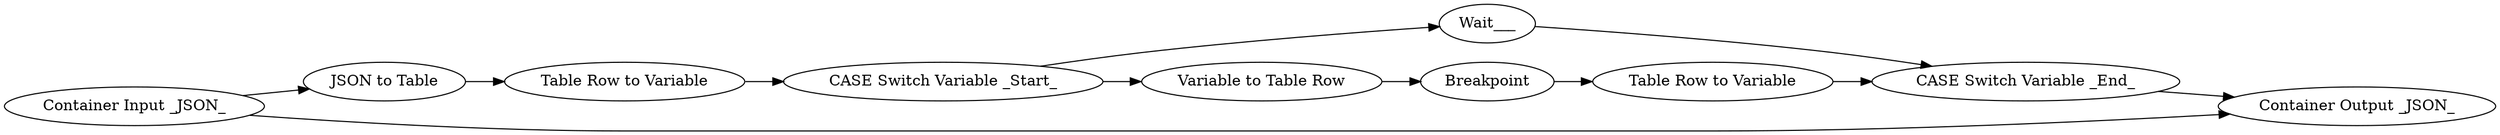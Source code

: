 digraph {
	1 -> 4
	7 -> 3
	11 -> 9
	3 -> 8
	7 -> 11
	8 -> 2
	12 -> 8
	9 -> 12
	1 -> 2
	6 -> 7
	4 -> 6
	1 [label="Container Input _JSON_"]
	7 [label="CASE Switch Variable _Start_"]
	9 [label=Breakpoint]
	11 [label="Variable to Table Row"]
	4 [label="JSON to Table"]
	8 [label="CASE Switch Variable _End_"]
	6 [label="Table Row to Variable"]
	3 [label=Wait___]
	2 [label="Container Output _JSON_"]
	12 [label="Table Row to Variable"]
	rankdir=LR
}
